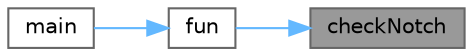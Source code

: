 digraph "checkNotch"
{
 // LATEX_PDF_SIZE
  bgcolor="transparent";
  edge [fontname=Helvetica,fontsize=10,labelfontname=Helvetica,labelfontsize=10];
  node [fontname=Helvetica,fontsize=10,shape=box,height=0.2,width=0.4];
  rankdir="RL";
  Node1 [label="checkNotch",height=0.2,width=0.4,color="gray40", fillcolor="grey60", style="filled", fontcolor="black",tooltip="given an input polygon it returns a list of all the vertices which were a notch in the orignal polygo..."];
  Node1 -> Node2 [dir="back",color="steelblue1",style="solid"];
  Node2 [label="fun",height=0.2,width=0.4,color="grey40", fillcolor="white", style="filled",URL="$main2_8cpp.html#a0ce96b3796447f52aac4d63495f6ae77",tooltip="The algorithm for decomposition of the given polygon into convex polygons."];
  Node2 -> Node3 [dir="back",color="steelblue1",style="solid"];
  Node3 [label="main",height=0.2,width=0.4,color="grey40", fillcolor="white", style="filled",URL="$main2_8cpp.html#ae66f6b31b5ad750f1fe042a706a4e3d4",tooltip=" "];
}

